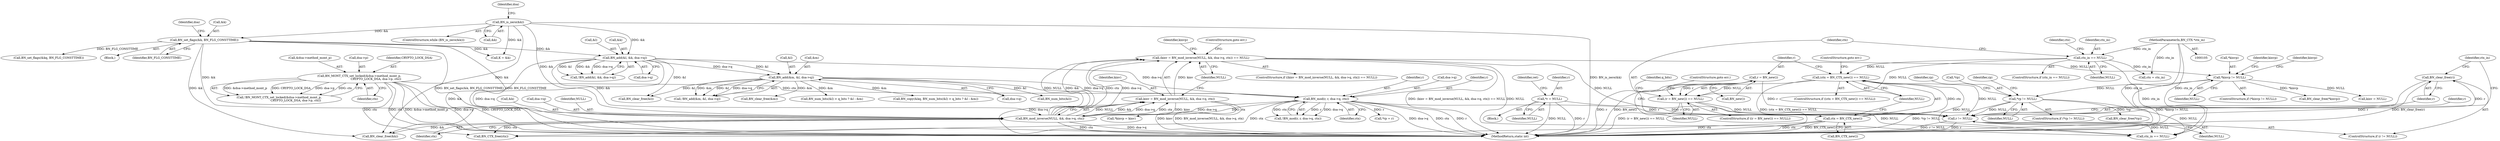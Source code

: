digraph "0_openssl_43e6a58d4991a451daf4891ff05a48735df871ac@API" {
"1000383" [label="(Call,BN_clear_free(r))"];
"1000380" [label="(Call,r != NULL)"];
"1000181" [label="(Call,r = BN_new())"];
"1000120" [label="(Call,*r = NULL)"];
"1000319" [label="(Call,BN_mod(r, r, dsa->q, ctx))"];
"1000280" [label="(Call,BN_add(&m, &l, dsa->q))"];
"1000270" [label="(Call,BN_add(&l, &k, dsa->q))"];
"1000222" [label="(Call,BN_is_zero(&k))"];
"1000234" [label="(Call,BN_set_flags(&k, BN_FLG_CONSTTIME))"];
"1000247" [label="(Call,BN_MONT_CTX_set_locked(&dsa->method_mont_p,\n                                    CRYPTO_LOCK_DSA, dsa->p, ctx))"];
"1000328" [label="(Call,(kinv = BN_mod_inverse(NULL, &k, dsa->q, ctx)) == NULL)"];
"1000329" [label="(Call,kinv = BN_mod_inverse(NULL, &k, dsa->q, ctx))"];
"1000331" [label="(Call,BN_mod_inverse(NULL, &k, dsa->q, ctx))"];
"1000180" [label="(Call,(r = BN_new()) == NULL)"];
"1000164" [label="(Call,ctx_in == NULL)"];
"1000107" [label="(MethodParameterIn,BN_CTX *ctx_in)"];
"1000169" [label="(Call,(ctx = BN_CTX_new()) == NULL)"];
"1000170" [label="(Call,ctx = BN_CTX_new())"];
"1000357" [label="(Call,*rp != NULL)"];
"1000342" [label="(Call,*kinvp != NULL)"];
"1000331" [label="(Call,BN_mod_inverse(NULL, &k, dsa->q, ctx))"];
"1000363" [label="(Identifier,rp)"];
"1000391" [label="(Call,BN_clear_free(&k))"];
"1000386" [label="(Call,ctx_in == NULL)"];
"1000184" [label="(Identifier,NULL)"];
"1000171" [label="(Identifier,ctx)"];
"1000107" [label="(MethodParameterIn,BN_CTX *ctx_in)"];
"1000127" [label="(Identifier,ret)"];
"1000222" [label="(Call,BN_is_zero(&k))"];
"1000256" [label="(Identifier,ctx)"];
"1000389" [label="(Call,BN_CTX_free(ctx))"];
"1000303" [label="(Call,BN_set_flags(&kq, BN_FLG_CONSTTIME))"];
"1000252" [label="(Identifier,CRYPTO_LOCK_DSA)"];
"1000346" [label="(Call,BN_clear_free(*kinvp))"];
"1000176" [label="(Call,ctx = ctx_in)"];
"1000348" [label="(Identifier,kinvp)"];
"1000340" [label="(ControlStructure,goto err;)"];
"1000172" [label="(Call,BN_CTX_new())"];
"1000380" [label="(Call,r != NULL)"];
"1000229" [label="(Identifier,dsa)"];
"1000357" [label="(Call,*rp != NULL)"];
"1000353" [label="(Call,kinv = NULL)"];
"1000122" [label="(Identifier,NULL)"];
"1000384" [label="(Identifier,r)"];
"1000241" [label="(Identifier,dsa)"];
"1000349" [label="(Call,*kinvp = kinv)"];
"1000234" [label="(Call,BN_set_flags(&k, BN_FLG_CONSTTIME))"];
"1000168" [label="(ControlStructure,if ((ctx = BN_CTX_new()) == NULL))"];
"1000356" [label="(ControlStructure,if (*rp != NULL))"];
"1000177" [label="(Identifier,ctx)"];
"1000330" [label="(Identifier,kinv)"];
"1000270" [label="(Call,BN_add(&l, &k, dsa->q))"];
"1000285" [label="(Call,dsa->q)"];
"1000164" [label="(Call,ctx_in == NULL)"];
"1000335" [label="(Call,dsa->q)"];
"1000344" [label="(Identifier,kinvp)"];
"1000187" [label="(Identifier,q_bits)"];
"1000325" [label="(Identifier,ctx)"];
"1000248" [label="(Call,&dsa->method_mont_p)"];
"1000275" [label="(Call,dsa->q)"];
"1000329" [label="(Call,kinv = BN_mod_inverse(NULL, &k, dsa->q, ctx))"];
"1000165" [label="(Identifier,ctx_in)"];
"1000397" [label="(Call,BN_clear_free(&l))"];
"1000269" [label="(Call,!BN_add(&l, &k, dsa->q))"];
"1000121" [label="(Identifier,r)"];
"1000382" [label="(Identifier,NULL)"];
"1000332" [label="(Identifier,NULL)"];
"1000333" [label="(Call,&k)"];
"1000120" [label="(Call,*r = NULL)"];
"1000185" [label="(ControlStructure,goto err;)"];
"1000181" [label="(Call,r = BN_new())"];
"1000379" [label="(ControlStructure,if (r != NULL))"];
"1000345" [label="(Identifier,NULL)"];
"1000361" [label="(Call,BN_clear_free(*rp))"];
"1000358" [label="(Call,*rp)"];
"1000233" [label="(Block,)"];
"1000351" [label="(Identifier,kinvp)"];
"1000183" [label="(Call,BN_new())"];
"1000110" [label="(Block,)"];
"1000169" [label="(Call,(ctx = BN_CTX_new()) == NULL)"];
"1000283" [label="(Call,&l)"];
"1000319" [label="(Call,BN_mod(r, r, dsa->q, ctx))"];
"1000271" [label="(Call,&l)"];
"1000166" [label="(Identifier,NULL)"];
"1000235" [label="(Call,&k)"];
"1000405" [label="(MethodReturn,static int)"];
"1000221" [label="(ControlStructure,while (BN_is_zero(&k)))"];
"1000327" [label="(ControlStructure,if ((kinv = BN_mod_inverse(NULL, &k, dsa->q, ctx)) == NULL))"];
"1000246" [label="(Call,!BN_MONT_CTX_set_locked(&dsa->method_mont_p,\n                                    CRYPTO_LOCK_DSA, dsa->p, ctx))"];
"1000341" [label="(ControlStructure,if (*kinvp != NULL))"];
"1000387" [label="(Identifier,ctx_in)"];
"1000381" [label="(Identifier,r)"];
"1000294" [label="(Call,BN_num_bits(&l))"];
"1000328" [label="(Call,(kinv = BN_mod_inverse(NULL, &k, dsa->q, ctx)) == NULL)"];
"1000273" [label="(Call,&k)"];
"1000179" [label="(ControlStructure,if ((r = BN_new()) == NULL))"];
"1000279" [label="(Call,!BN_add(&m, &l, dsa->q))"];
"1000237" [label="(Identifier,BN_FLG_CONSTTIME)"];
"1000343" [label="(Call,*kinvp)"];
"1000163" [label="(ControlStructure,if (ctx_in == NULL))"];
"1000320" [label="(Identifier,r)"];
"1000281" [label="(Call,&m)"];
"1000223" [label="(Call,&k)"];
"1000342" [label="(Call,*kinvp != NULL)"];
"1000318" [label="(Call,!BN_mod(r, r, dsa->q, ctx))"];
"1000383" [label="(Call,BN_clear_free(r))"];
"1000180" [label="(Call,(r = BN_new()) == NULL)"];
"1000364" [label="(Call,*rp = r)"];
"1000360" [label="(Identifier,NULL)"];
"1000280" [label="(Call,BN_add(&m, &l, dsa->q))"];
"1000253" [label="(Call,dsa->p)"];
"1000366" [label="(Identifier,rp)"];
"1000339" [label="(Identifier,NULL)"];
"1000400" [label="(Call,BN_clear_free(&m))"];
"1000170" [label="(Call,ctx = BN_CTX_new())"];
"1000321" [label="(Identifier,r)"];
"1000292" [label="(Call,BN_num_bits(&l) > q_bits ? &l : &m)"];
"1000174" [label="(ControlStructure,goto err;)"];
"1000247" [label="(Call,BN_MONT_CTX_set_locked(&dsa->method_mont_p,\n                                    CRYPTO_LOCK_DSA, dsa->p, ctx))"];
"1000173" [label="(Identifier,NULL)"];
"1000322" [label="(Call,dsa->q)"];
"1000313" [label="(Call,K = &k)"];
"1000338" [label="(Identifier,ctx)"];
"1000289" [label="(Call,BN_copy(&kq, BN_num_bits(&l) > q_bits ? &l : &m))"];
"1000182" [label="(Identifier,r)"];
"1000383" -> "1000379"  [label="AST: "];
"1000383" -> "1000384"  [label="CFG: "];
"1000384" -> "1000383"  [label="AST: "];
"1000387" -> "1000383"  [label="CFG: "];
"1000383" -> "1000405"  [label="DDG: BN_clear_free(r)"];
"1000383" -> "1000405"  [label="DDG: r"];
"1000380" -> "1000383"  [label="DDG: r"];
"1000380" -> "1000379"  [label="AST: "];
"1000380" -> "1000382"  [label="CFG: "];
"1000381" -> "1000380"  [label="AST: "];
"1000382" -> "1000380"  [label="AST: "];
"1000384" -> "1000380"  [label="CFG: "];
"1000387" -> "1000380"  [label="CFG: "];
"1000380" -> "1000405"  [label="DDG: r != NULL"];
"1000380" -> "1000405"  [label="DDG: r"];
"1000181" -> "1000380"  [label="DDG: r"];
"1000120" -> "1000380"  [label="DDG: r"];
"1000319" -> "1000380"  [label="DDG: r"];
"1000328" -> "1000380"  [label="DDG: NULL"];
"1000180" -> "1000380"  [label="DDG: NULL"];
"1000357" -> "1000380"  [label="DDG: NULL"];
"1000169" -> "1000380"  [label="DDG: NULL"];
"1000380" -> "1000386"  [label="DDG: NULL"];
"1000181" -> "1000180"  [label="AST: "];
"1000181" -> "1000183"  [label="CFG: "];
"1000182" -> "1000181"  [label="AST: "];
"1000183" -> "1000181"  [label="AST: "];
"1000184" -> "1000181"  [label="CFG: "];
"1000181" -> "1000405"  [label="DDG: r"];
"1000181" -> "1000405"  [label="DDG: BN_new()"];
"1000181" -> "1000180"  [label="DDG: r"];
"1000120" -> "1000110"  [label="AST: "];
"1000120" -> "1000122"  [label="CFG: "];
"1000121" -> "1000120"  [label="AST: "];
"1000122" -> "1000120"  [label="AST: "];
"1000127" -> "1000120"  [label="CFG: "];
"1000120" -> "1000405"  [label="DDG: r"];
"1000120" -> "1000405"  [label="DDG: NULL"];
"1000319" -> "1000318"  [label="AST: "];
"1000319" -> "1000325"  [label="CFG: "];
"1000320" -> "1000319"  [label="AST: "];
"1000321" -> "1000319"  [label="AST: "];
"1000322" -> "1000319"  [label="AST: "];
"1000325" -> "1000319"  [label="AST: "];
"1000318" -> "1000319"  [label="CFG: "];
"1000319" -> "1000405"  [label="DDG: dsa->q"];
"1000319" -> "1000405"  [label="DDG: ctx"];
"1000319" -> "1000405"  [label="DDG: r"];
"1000319" -> "1000318"  [label="DDG: r"];
"1000319" -> "1000318"  [label="DDG: dsa->q"];
"1000319" -> "1000318"  [label="DDG: ctx"];
"1000280" -> "1000319"  [label="DDG: dsa->q"];
"1000270" -> "1000319"  [label="DDG: dsa->q"];
"1000247" -> "1000319"  [label="DDG: ctx"];
"1000319" -> "1000331"  [label="DDG: dsa->q"];
"1000319" -> "1000331"  [label="DDG: ctx"];
"1000319" -> "1000364"  [label="DDG: r"];
"1000319" -> "1000389"  [label="DDG: ctx"];
"1000280" -> "1000279"  [label="AST: "];
"1000280" -> "1000285"  [label="CFG: "];
"1000281" -> "1000280"  [label="AST: "];
"1000283" -> "1000280"  [label="AST: "];
"1000285" -> "1000280"  [label="AST: "];
"1000279" -> "1000280"  [label="CFG: "];
"1000280" -> "1000405"  [label="DDG: dsa->q"];
"1000280" -> "1000279"  [label="DDG: &m"];
"1000280" -> "1000279"  [label="DDG: &l"];
"1000280" -> "1000279"  [label="DDG: dsa->q"];
"1000270" -> "1000280"  [label="DDG: &l"];
"1000270" -> "1000280"  [label="DDG: dsa->q"];
"1000280" -> "1000289"  [label="DDG: &m"];
"1000280" -> "1000294"  [label="DDG: &l"];
"1000280" -> "1000292"  [label="DDG: &m"];
"1000280" -> "1000397"  [label="DDG: &l"];
"1000280" -> "1000400"  [label="DDG: &m"];
"1000270" -> "1000269"  [label="AST: "];
"1000270" -> "1000275"  [label="CFG: "];
"1000271" -> "1000270"  [label="AST: "];
"1000273" -> "1000270"  [label="AST: "];
"1000275" -> "1000270"  [label="AST: "];
"1000269" -> "1000270"  [label="CFG: "];
"1000270" -> "1000405"  [label="DDG: dsa->q"];
"1000270" -> "1000269"  [label="DDG: &l"];
"1000270" -> "1000269"  [label="DDG: &k"];
"1000270" -> "1000269"  [label="DDG: dsa->q"];
"1000222" -> "1000270"  [label="DDG: &k"];
"1000234" -> "1000270"  [label="DDG: &k"];
"1000270" -> "1000331"  [label="DDG: &k"];
"1000270" -> "1000391"  [label="DDG: &k"];
"1000270" -> "1000397"  [label="DDG: &l"];
"1000222" -> "1000221"  [label="AST: "];
"1000222" -> "1000223"  [label="CFG: "];
"1000223" -> "1000222"  [label="AST: "];
"1000229" -> "1000222"  [label="CFG: "];
"1000222" -> "1000405"  [label="DDG: BN_is_zero(&k)"];
"1000222" -> "1000234"  [label="DDG: &k"];
"1000222" -> "1000313"  [label="DDG: &k"];
"1000222" -> "1000331"  [label="DDG: &k"];
"1000222" -> "1000391"  [label="DDG: &k"];
"1000234" -> "1000233"  [label="AST: "];
"1000234" -> "1000237"  [label="CFG: "];
"1000235" -> "1000234"  [label="AST: "];
"1000237" -> "1000234"  [label="AST: "];
"1000241" -> "1000234"  [label="CFG: "];
"1000234" -> "1000405"  [label="DDG: BN_FLG_CONSTTIME"];
"1000234" -> "1000405"  [label="DDG: BN_set_flags(&k, BN_FLG_CONSTTIME)"];
"1000234" -> "1000303"  [label="DDG: BN_FLG_CONSTTIME"];
"1000234" -> "1000313"  [label="DDG: &k"];
"1000234" -> "1000331"  [label="DDG: &k"];
"1000234" -> "1000391"  [label="DDG: &k"];
"1000247" -> "1000246"  [label="AST: "];
"1000247" -> "1000256"  [label="CFG: "];
"1000248" -> "1000247"  [label="AST: "];
"1000252" -> "1000247"  [label="AST: "];
"1000253" -> "1000247"  [label="AST: "];
"1000256" -> "1000247"  [label="AST: "];
"1000246" -> "1000247"  [label="CFG: "];
"1000247" -> "1000405"  [label="DDG: &dsa->method_mont_p"];
"1000247" -> "1000405"  [label="DDG: dsa->p"];
"1000247" -> "1000405"  [label="DDG: CRYPTO_LOCK_DSA"];
"1000247" -> "1000405"  [label="DDG: ctx"];
"1000247" -> "1000246"  [label="DDG: &dsa->method_mont_p"];
"1000247" -> "1000246"  [label="DDG: CRYPTO_LOCK_DSA"];
"1000247" -> "1000246"  [label="DDG: dsa->p"];
"1000247" -> "1000246"  [label="DDG: ctx"];
"1000247" -> "1000389"  [label="DDG: ctx"];
"1000328" -> "1000327"  [label="AST: "];
"1000328" -> "1000339"  [label="CFG: "];
"1000329" -> "1000328"  [label="AST: "];
"1000339" -> "1000328"  [label="AST: "];
"1000340" -> "1000328"  [label="CFG: "];
"1000344" -> "1000328"  [label="CFG: "];
"1000328" -> "1000405"  [label="DDG: (kinv = BN_mod_inverse(NULL, &k, dsa->q, ctx)) == NULL"];
"1000329" -> "1000328"  [label="DDG: kinv"];
"1000331" -> "1000328"  [label="DDG: NULL"];
"1000331" -> "1000328"  [label="DDG: &k"];
"1000331" -> "1000328"  [label="DDG: dsa->q"];
"1000331" -> "1000328"  [label="DDG: ctx"];
"1000328" -> "1000342"  [label="DDG: NULL"];
"1000328" -> "1000386"  [label="DDG: NULL"];
"1000329" -> "1000331"  [label="CFG: "];
"1000330" -> "1000329"  [label="AST: "];
"1000331" -> "1000329"  [label="AST: "];
"1000339" -> "1000329"  [label="CFG: "];
"1000329" -> "1000405"  [label="DDG: BN_mod_inverse(NULL, &k, dsa->q, ctx)"];
"1000329" -> "1000405"  [label="DDG: kinv"];
"1000331" -> "1000329"  [label="DDG: NULL"];
"1000331" -> "1000329"  [label="DDG: &k"];
"1000331" -> "1000329"  [label="DDG: dsa->q"];
"1000331" -> "1000329"  [label="DDG: ctx"];
"1000329" -> "1000349"  [label="DDG: kinv"];
"1000331" -> "1000338"  [label="CFG: "];
"1000332" -> "1000331"  [label="AST: "];
"1000333" -> "1000331"  [label="AST: "];
"1000335" -> "1000331"  [label="AST: "];
"1000338" -> "1000331"  [label="AST: "];
"1000331" -> "1000405"  [label="DDG: ctx"];
"1000331" -> "1000405"  [label="DDG: dsa->q"];
"1000331" -> "1000389"  [label="DDG: ctx"];
"1000331" -> "1000391"  [label="DDG: &k"];
"1000180" -> "1000179"  [label="AST: "];
"1000180" -> "1000184"  [label="CFG: "];
"1000184" -> "1000180"  [label="AST: "];
"1000185" -> "1000180"  [label="CFG: "];
"1000187" -> "1000180"  [label="CFG: "];
"1000180" -> "1000405"  [label="DDG: (r = BN_new()) == NULL"];
"1000164" -> "1000180"  [label="DDG: NULL"];
"1000169" -> "1000180"  [label="DDG: NULL"];
"1000180" -> "1000386"  [label="DDG: NULL"];
"1000164" -> "1000163"  [label="AST: "];
"1000164" -> "1000166"  [label="CFG: "];
"1000165" -> "1000164"  [label="AST: "];
"1000166" -> "1000164"  [label="AST: "];
"1000171" -> "1000164"  [label="CFG: "];
"1000177" -> "1000164"  [label="CFG: "];
"1000107" -> "1000164"  [label="DDG: ctx_in"];
"1000164" -> "1000169"  [label="DDG: NULL"];
"1000164" -> "1000176"  [label="DDG: ctx_in"];
"1000164" -> "1000386"  [label="DDG: ctx_in"];
"1000107" -> "1000105"  [label="AST: "];
"1000107" -> "1000405"  [label="DDG: ctx_in"];
"1000107" -> "1000176"  [label="DDG: ctx_in"];
"1000107" -> "1000386"  [label="DDG: ctx_in"];
"1000169" -> "1000168"  [label="AST: "];
"1000169" -> "1000173"  [label="CFG: "];
"1000170" -> "1000169"  [label="AST: "];
"1000173" -> "1000169"  [label="AST: "];
"1000174" -> "1000169"  [label="CFG: "];
"1000182" -> "1000169"  [label="CFG: "];
"1000169" -> "1000405"  [label="DDG: (ctx = BN_CTX_new()) == NULL"];
"1000170" -> "1000169"  [label="DDG: ctx"];
"1000169" -> "1000386"  [label="DDG: NULL"];
"1000170" -> "1000172"  [label="CFG: "];
"1000171" -> "1000170"  [label="AST: "];
"1000172" -> "1000170"  [label="AST: "];
"1000173" -> "1000170"  [label="CFG: "];
"1000170" -> "1000405"  [label="DDG: BN_CTX_new()"];
"1000170" -> "1000405"  [label="DDG: ctx"];
"1000170" -> "1000389"  [label="DDG: ctx"];
"1000357" -> "1000356"  [label="AST: "];
"1000357" -> "1000360"  [label="CFG: "];
"1000358" -> "1000357"  [label="AST: "];
"1000360" -> "1000357"  [label="AST: "];
"1000363" -> "1000357"  [label="CFG: "];
"1000366" -> "1000357"  [label="CFG: "];
"1000357" -> "1000405"  [label="DDG: *rp != NULL"];
"1000342" -> "1000357"  [label="DDG: NULL"];
"1000357" -> "1000361"  [label="DDG: *rp"];
"1000357" -> "1000386"  [label="DDG: NULL"];
"1000342" -> "1000341"  [label="AST: "];
"1000342" -> "1000345"  [label="CFG: "];
"1000343" -> "1000342"  [label="AST: "];
"1000345" -> "1000342"  [label="AST: "];
"1000348" -> "1000342"  [label="CFG: "];
"1000351" -> "1000342"  [label="CFG: "];
"1000342" -> "1000405"  [label="DDG: *kinvp != NULL"];
"1000342" -> "1000346"  [label="DDG: *kinvp"];
"1000342" -> "1000353"  [label="DDG: NULL"];
}
